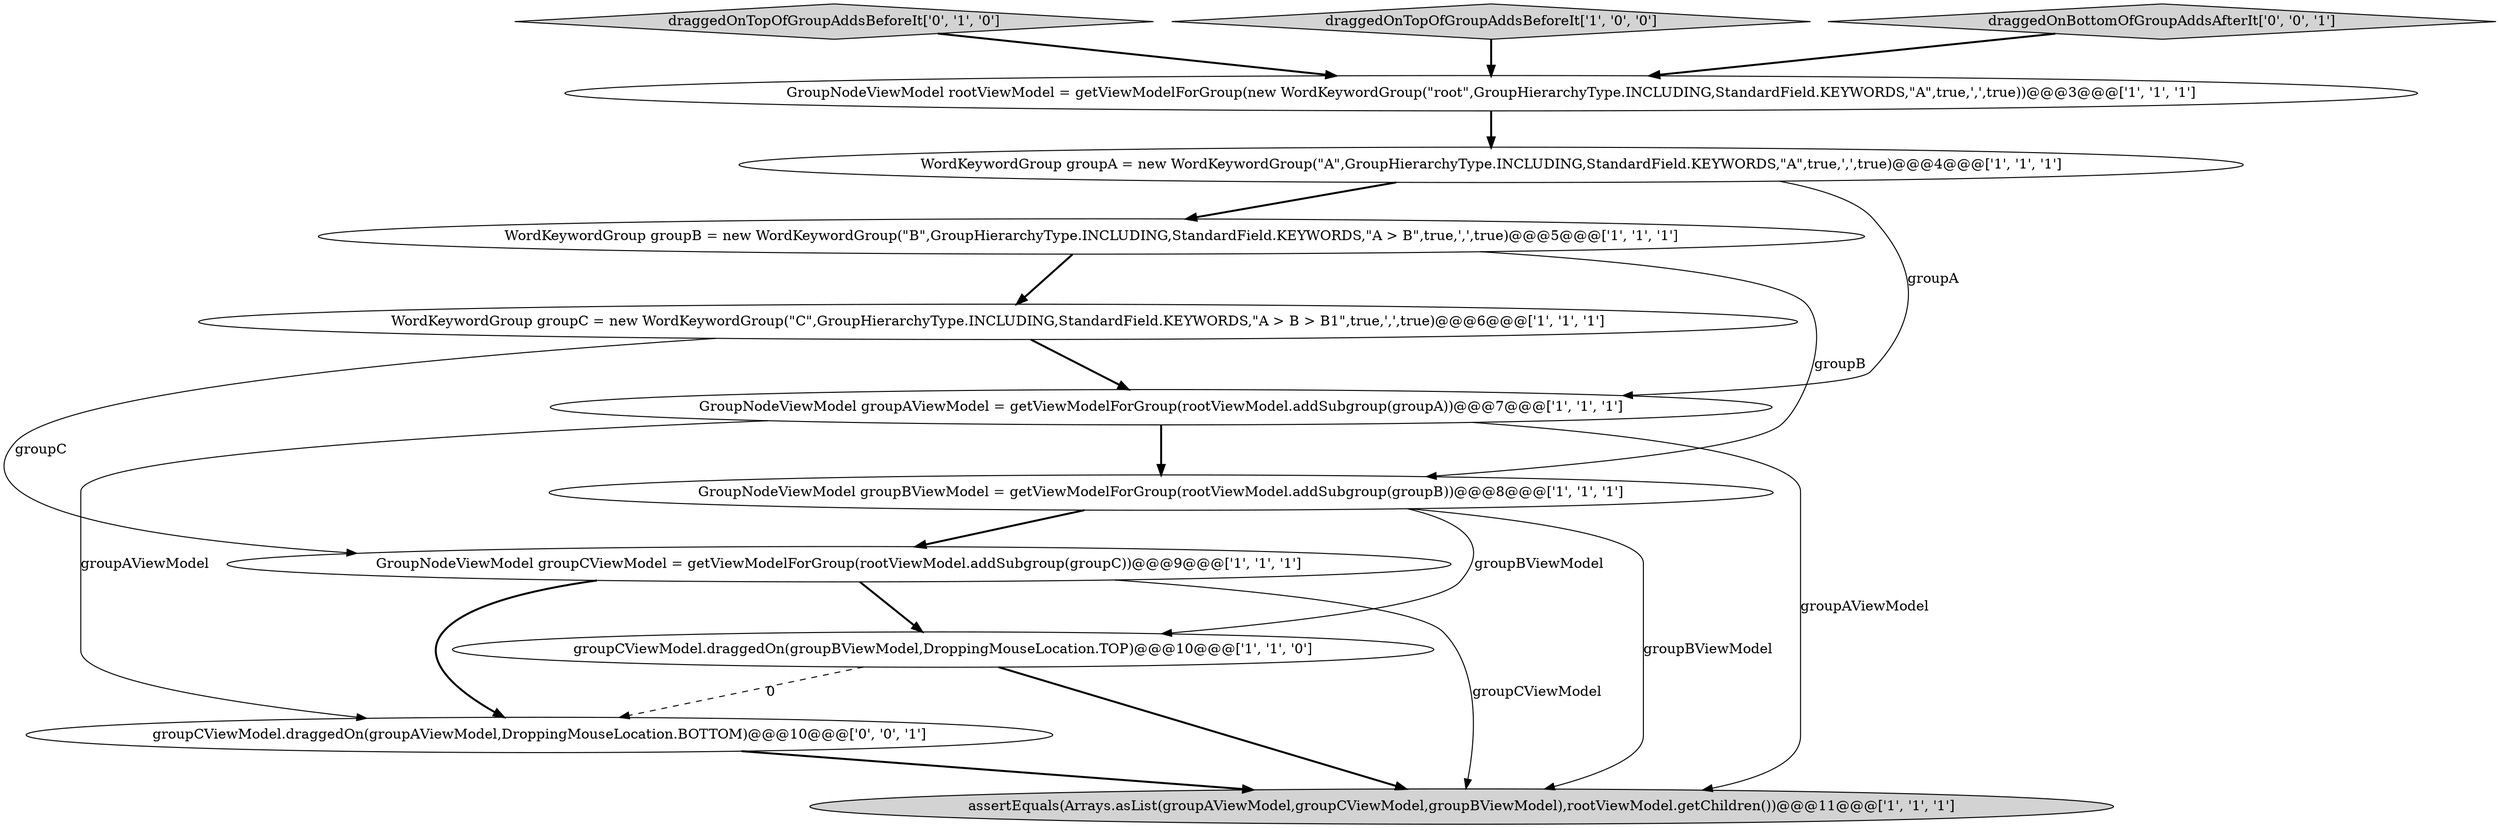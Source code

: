 digraph {
7 [style = filled, label = "WordKeywordGroup groupC = new WordKeywordGroup(\"C\",GroupHierarchyType.INCLUDING,StandardField.KEYWORDS,\"A > B > B1\",true,',',true)@@@6@@@['1', '1', '1']", fillcolor = white, shape = ellipse image = "AAA0AAABBB1BBB"];
10 [style = filled, label = "draggedOnTopOfGroupAddsBeforeIt['0', '1', '0']", fillcolor = lightgray, shape = diamond image = "AAA0AAABBB2BBB"];
1 [style = filled, label = "WordKeywordGroup groupB = new WordKeywordGroup(\"B\",GroupHierarchyType.INCLUDING,StandardField.KEYWORDS,\"A > B\",true,',',true)@@@5@@@['1', '1', '1']", fillcolor = white, shape = ellipse image = "AAA0AAABBB1BBB"];
11 [style = filled, label = "groupCViewModel.draggedOn(groupAViewModel,DroppingMouseLocation.BOTTOM)@@@10@@@['0', '0', '1']", fillcolor = white, shape = ellipse image = "AAA0AAABBB3BBB"];
3 [style = filled, label = "groupCViewModel.draggedOn(groupBViewModel,DroppingMouseLocation.TOP)@@@10@@@['1', '1', '0']", fillcolor = white, shape = ellipse image = "AAA0AAABBB1BBB"];
5 [style = filled, label = "GroupNodeViewModel rootViewModel = getViewModelForGroup(new WordKeywordGroup(\"root\",GroupHierarchyType.INCLUDING,StandardField.KEYWORDS,\"A\",true,',',true))@@@3@@@['1', '1', '1']", fillcolor = white, shape = ellipse image = "AAA0AAABBB1BBB"];
6 [style = filled, label = "GroupNodeViewModel groupAViewModel = getViewModelForGroup(rootViewModel.addSubgroup(groupA))@@@7@@@['1', '1', '1']", fillcolor = white, shape = ellipse image = "AAA0AAABBB1BBB"];
9 [style = filled, label = "draggedOnTopOfGroupAddsBeforeIt['1', '0', '0']", fillcolor = lightgray, shape = diamond image = "AAA0AAABBB1BBB"];
2 [style = filled, label = "GroupNodeViewModel groupBViewModel = getViewModelForGroup(rootViewModel.addSubgroup(groupB))@@@8@@@['1', '1', '1']", fillcolor = white, shape = ellipse image = "AAA0AAABBB1BBB"];
12 [style = filled, label = "draggedOnBottomOfGroupAddsAfterIt['0', '0', '1']", fillcolor = lightgray, shape = diamond image = "AAA0AAABBB3BBB"];
8 [style = filled, label = "assertEquals(Arrays.asList(groupAViewModel,groupCViewModel,groupBViewModel),rootViewModel.getChildren())@@@11@@@['1', '1', '1']", fillcolor = lightgray, shape = ellipse image = "AAA0AAABBB1BBB"];
0 [style = filled, label = "WordKeywordGroup groupA = new WordKeywordGroup(\"A\",GroupHierarchyType.INCLUDING,StandardField.KEYWORDS,\"A\",true,',',true)@@@4@@@['1', '1', '1']", fillcolor = white, shape = ellipse image = "AAA0AAABBB1BBB"];
4 [style = filled, label = "GroupNodeViewModel groupCViewModel = getViewModelForGroup(rootViewModel.addSubgroup(groupC))@@@9@@@['1', '1', '1']", fillcolor = white, shape = ellipse image = "AAA0AAABBB1BBB"];
7->4 [style = solid, label="groupC"];
4->3 [style = bold, label=""];
12->5 [style = bold, label=""];
0->6 [style = solid, label="groupA"];
2->4 [style = bold, label=""];
1->7 [style = bold, label=""];
2->3 [style = solid, label="groupBViewModel"];
6->2 [style = bold, label=""];
6->11 [style = solid, label="groupAViewModel"];
10->5 [style = bold, label=""];
5->0 [style = bold, label=""];
0->1 [style = bold, label=""];
3->8 [style = bold, label=""];
6->8 [style = solid, label="groupAViewModel"];
7->6 [style = bold, label=""];
9->5 [style = bold, label=""];
4->8 [style = solid, label="groupCViewModel"];
11->8 [style = bold, label=""];
4->11 [style = bold, label=""];
1->2 [style = solid, label="groupB"];
2->8 [style = solid, label="groupBViewModel"];
3->11 [style = dashed, label="0"];
}
